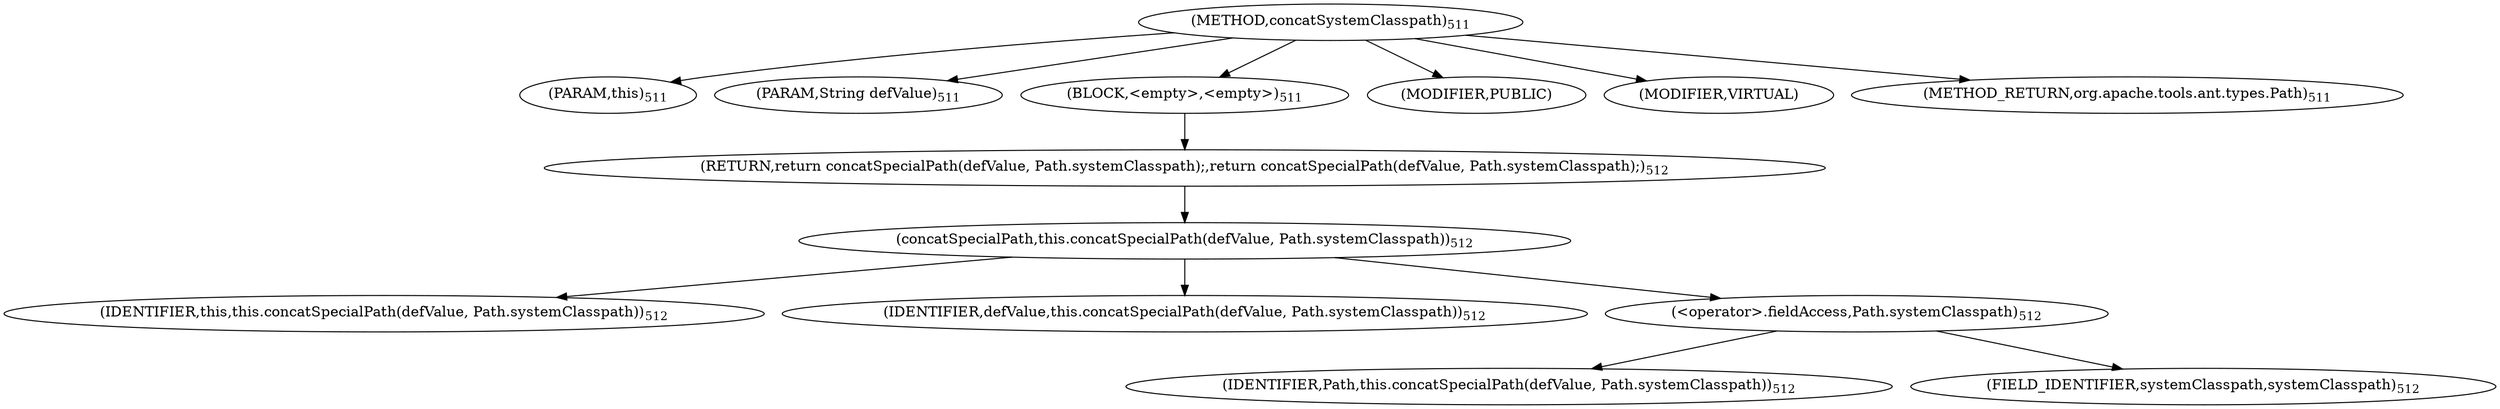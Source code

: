 digraph "concatSystemClasspath" {  
"964" [label = <(METHOD,concatSystemClasspath)<SUB>511</SUB>> ]
"111" [label = <(PARAM,this)<SUB>511</SUB>> ]
"965" [label = <(PARAM,String defValue)<SUB>511</SUB>> ]
"966" [label = <(BLOCK,&lt;empty&gt;,&lt;empty&gt;)<SUB>511</SUB>> ]
"967" [label = <(RETURN,return concatSpecialPath(defValue, Path.systemClasspath);,return concatSpecialPath(defValue, Path.systemClasspath);)<SUB>512</SUB>> ]
"968" [label = <(concatSpecialPath,this.concatSpecialPath(defValue, Path.systemClasspath))<SUB>512</SUB>> ]
"110" [label = <(IDENTIFIER,this,this.concatSpecialPath(defValue, Path.systemClasspath))<SUB>512</SUB>> ]
"969" [label = <(IDENTIFIER,defValue,this.concatSpecialPath(defValue, Path.systemClasspath))<SUB>512</SUB>> ]
"970" [label = <(&lt;operator&gt;.fieldAccess,Path.systemClasspath)<SUB>512</SUB>> ]
"971" [label = <(IDENTIFIER,Path,this.concatSpecialPath(defValue, Path.systemClasspath))<SUB>512</SUB>> ]
"972" [label = <(FIELD_IDENTIFIER,systemClasspath,systemClasspath)<SUB>512</SUB>> ]
"973" [label = <(MODIFIER,PUBLIC)> ]
"974" [label = <(MODIFIER,VIRTUAL)> ]
"975" [label = <(METHOD_RETURN,org.apache.tools.ant.types.Path)<SUB>511</SUB>> ]
  "964" -> "111" 
  "964" -> "965" 
  "964" -> "966" 
  "964" -> "973" 
  "964" -> "974" 
  "964" -> "975" 
  "966" -> "967" 
  "967" -> "968" 
  "968" -> "110" 
  "968" -> "969" 
  "968" -> "970" 
  "970" -> "971" 
  "970" -> "972" 
}
